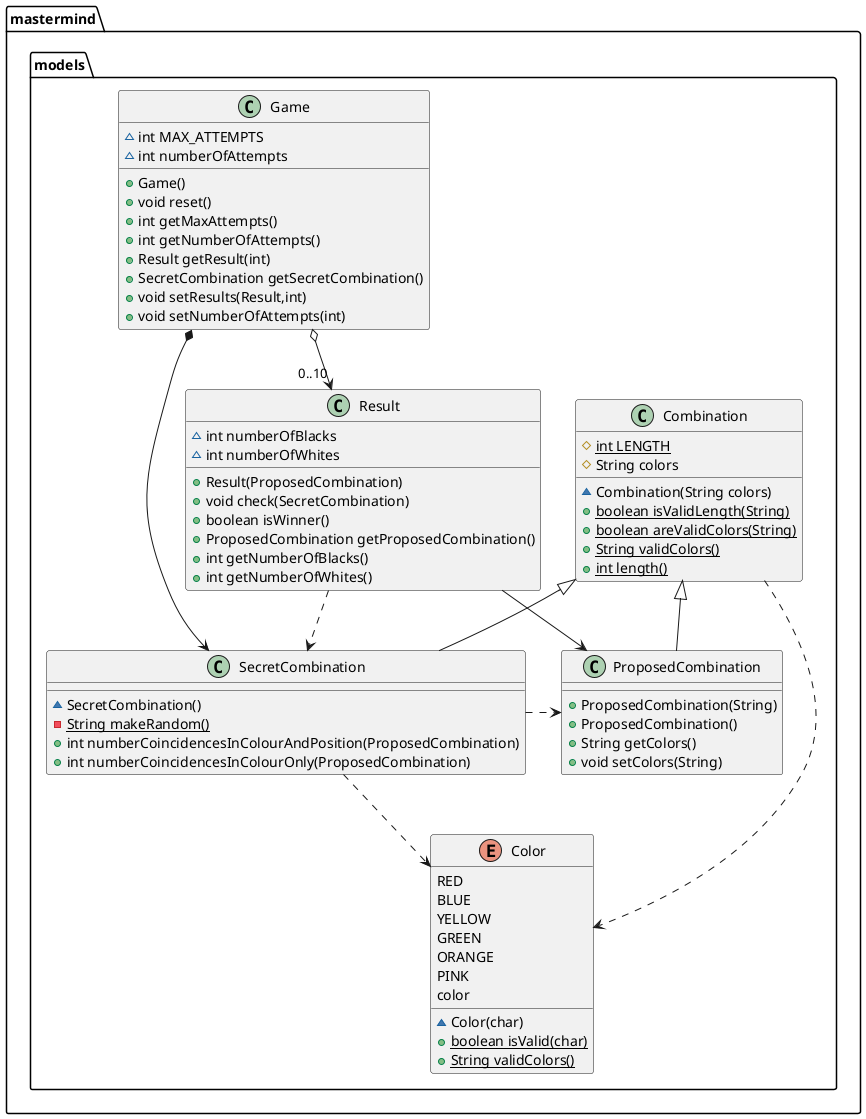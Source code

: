 @startuml
class mastermind.models.Result {
	~int numberOfBlacks
	~int numberOfWhites
	+Result(ProposedCombination)
	+void check(SecretCombination)
	+boolean isWinner()
	+ProposedCombination getProposedCombination()
	+int getNumberOfBlacks()
	+int getNumberOfWhites()
}

class mastermind.models.Game {
	~int MAX_ATTEMPTS
	~int numberOfAttempts
	+Game()
	+void reset()
	+int getMaxAttempts()
	+int getNumberOfAttempts()
	+Result getResult(int)
	+SecretCombination getSecretCombination()
	+void setResults(Result,int)
	+void setNumberOfAttempts(int)
}

class mastermind.models.SecretCombination {
	~SecretCombination()
	-{static}String makeRandom()
	+int numberCoincidencesInColourAndPosition(ProposedCombination)
	+int numberCoincidencesInColourOnly(ProposedCombination)
}

class mastermind.models.ProposedCombination {
	+ProposedCombination(String)
	+ProposedCombination()
	+String getColors()
	+void setColors(String)
}

class mastermind.models.Combination {
	#{static}int LENGTH
	#String colors
	~Combination(String colors)
	+{static}boolean isValidLength(String)
	+{static}boolean areValidColors(String)
	+{static}String validColors()
	+{static}int length()
}

enum mastermind.models.Color {
	RED
	BLUE
	YELLOW
	GREEN
	ORANGE
	PINK
	color
	~Color(char)
	+{static}boolean isValid(char)
	+{static}String validColors()
}

mastermind.models.Game *-down-> mastermind.models.SecretCombination
mastermind.models.Game o-down-> "0..10" mastermind.models.Result
mastermind.models.Result -down-> mastermind.models.ProposedCombination
mastermind.models.Result ..> mastermind.models.SecretCombination
mastermind.models.Combination <|-down- mastermind.models.SecretCombination
mastermind.models.Combination <|-down- mastermind.models.ProposedCombination
mastermind.models.Combination ..> mastermind.models.Color
mastermind.models.SecretCombination ..> mastermind.models.Color
mastermind.models.SecretCombination .right.> mastermind.models.ProposedCombination
@enduml